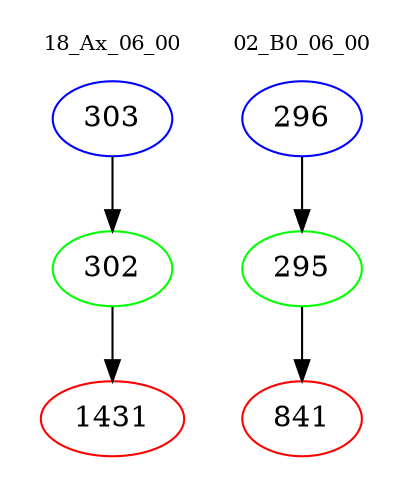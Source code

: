 digraph{
subgraph cluster_0 {
color = white
label = "18_Ax_06_00";
fontsize=10;
T0_303 [label="303", color="blue"]
T0_303 -> T0_302 [color="black"]
T0_302 [label="302", color="green"]
T0_302 -> T0_1431 [color="black"]
T0_1431 [label="1431", color="red"]
}
subgraph cluster_1 {
color = white
label = "02_B0_06_00";
fontsize=10;
T1_296 [label="296", color="blue"]
T1_296 -> T1_295 [color="black"]
T1_295 [label="295", color="green"]
T1_295 -> T1_841 [color="black"]
T1_841 [label="841", color="red"]
}
}
